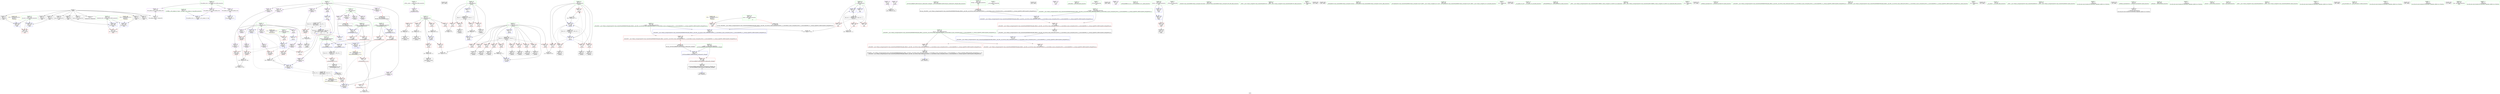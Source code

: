 digraph "SVFG" {
	label="SVFG";

	Node0x562697d24b30 [shape=record,color=grey,label="{NodeID: 0\nNullPtr}"];
	Node0x562697d24b30 -> Node0x562697d44ce0[style=solid];
	Node0x562697d24b30 -> Node0x562697d44de0[style=solid];
	Node0x562697d24b30 -> Node0x562697d44eb0[style=solid];
	Node0x562697d24b30 -> Node0x562697d44f80[style=solid];
	Node0x562697d24b30 -> Node0x562697d45050[style=solid];
	Node0x562697d24b30 -> Node0x562697d45120[style=solid];
	Node0x562697d24b30 -> Node0x562697d451f0[style=solid];
	Node0x562697d24b30 -> Node0x562697d452c0[style=solid];
	Node0x562697d24b30 -> Node0x562697d45390[style=solid];
	Node0x562697d24b30 -> Node0x562697d4ba10[style=solid];
	Node0x562697d4c0c0 [shape=record,color=blue,label="{NodeID: 180\n114\<--113\n\<--\n_Z4evalv\n}"];
	Node0x562697d4c0c0 -> Node0x562697d614b0[style=dashed];
	Node0x562697d43b60 [shape=record,color=purple,label="{NodeID: 97\n150\<--8\narrayidx30\<--d\n_Z4evalv\n}"];
	Node0x562697d43b60 -> Node0x562697d4a560[style=solid];
	Node0x562697d41350 [shape=record,color=green,label="{NodeID: 14\n4\<--6\n_ZStL8__ioinit\<--_ZStL8__ioinit_field_insensitive\nGlob }"];
	Node0x562697d41350 -> Node0x562697d46670[style=solid];
	Node0x562697d754b0 [shape=record,color=black,label="{NodeID: 360\n282 = PHI()\n}"];
	Node0x562697d487a0 [shape=record,color=grey,label="{NodeID: 277\n104 = Binary(103, 72, )\n}"];
	Node0x562697d487a0 -> Node0x562697d457d0[style=solid];
	Node0x562697d46cf0 [shape=record,color=blue,label="{NodeID: 194\n256\<--292\ni\<--inc\nmain\n}"];
	Node0x562697d46cf0 -> Node0x562697d60050[style=dashed];
	Node0x562697d436a0 [shape=record,color=purple,label="{NodeID: 111\n194\<--22\n\<--.str.1\n_Z4evalv\n}"];
	Node0x562697d436a0 -> Node0x562697d518f0[style=solid];
	Node0x562697d42090 [shape=record,color=green,label="{NodeID: 28\n66\<--67\nj\<--j_field_insensitive\n_Z4evalv\n}"];
	Node0x562697d42090 -> Node0x562697d49e10[style=solid];
	Node0x562697d42090 -> Node0x562697d49ee0[style=solid];
	Node0x562697d42090 -> Node0x562697d49fb0[style=solid];
	Node0x562697d42090 -> Node0x562697d4a080[style=solid];
	Node0x562697d42090 -> Node0x562697d4a150[style=solid];
	Node0x562697d42090 -> Node0x562697d4c330[style=solid];
	Node0x562697d42090 -> Node0x562697d4c4d0[style=solid];
	Node0x562697d49380 [shape=record,color=red,label="{NodeID: 125\n78\<--62\n\<--i\n_Z4evalv\n}"];
	Node0x562697d49380 -> Node0x562697d45560[style=solid];
	Node0x562697d42d10 [shape=record,color=green,label="{NodeID: 42\n252\<--253\nehselector.slot\<--ehselector.slot_field_insensitive\nmain\n}"];
	Node0x562697d42d10 -> Node0x562697d4b0c0[style=solid];
	Node0x562697d42d10 -> Node0x562697d46e90[style=solid];
	Node0x562697d42d10 -> Node0x562697d47030[style=solid];
	Node0x562697d63460 [shape=record,color=yellow,style=double,label="{NodeID: 305\n30V_1 = ENCHI(MR_30V_0)\npts\{251 \}\nFun[main]}"];
	Node0x562697d63460 -> Node0x562697d46dc0[style=dashed];
	Node0x562697d63460 -> Node0x562697d46f60[style=dashed];
	Node0x562697d49ee0 [shape=record,color=red,label="{NodeID: 139\n133\<--66\n\<--j\n_Z4evalv\n}"];
	Node0x562697d49ee0 -> Node0x562697d45970[style=solid];
	Node0x562697d44a10 [shape=record,color=green,label="{NodeID: 56\n347\<--348\n_ZSt7forwardIRiEOT_RNSt16remove_referenceIS1_E4typeE\<--_ZSt7forwardIRiEOT_RNSt16remove_referenceIS1_E4typeE_field_insensitive\n}"];
	Node0x562697d4aa40 [shape=record,color=red,label="{NodeID: 153\n228\<--213\n\<--__a.addr\n_ZSt3minIiERKT_S2_S2_\n}"];
	Node0x562697d4aa40 -> Node0x562697d4c9b0[style=solid];
	Node0x562697d45630 [shape=record,color=black,label="{NodeID: 70\n83\<--82\nidxprom2\<--\n_Z4evalv\n}"];
	Node0x562697d4b5a0 [shape=record,color=red,label="{NodeID: 167\n344\<--337\n\<--__ret_is\n_ZStrsINSt7__cxx1119basic_istringstreamIcSt11char_traitsIcESaIcEEERiENSt9enable_ifIXsr6__and_ISt6__not_ISt19is_lvalue_referenceIT_EESt33__is_convertible_to_basic_istreamISA_ESt16__is_extractableINSE_14__istream_typeEOT0_vEEE5valueESG_E4typeEOSA_SI_\n}"];
	Node0x562697d46190 [shape=record,color=black,label="{NodeID: 84\n192\<--191\n\<--cmp51\n_Z4evalv\n}"];
	Node0x562697d3b860 [shape=record,color=green,label="{NodeID: 1\n7\<--1\n__dso_handle\<--dummyObj\nGlob }"];
	Node0x562697d4c190 [shape=record,color=blue,label="{NodeID: 181\n64\<--110\ni12\<--\n_Z4evalv\n}"];
	Node0x562697d4c190 -> Node0x562697d60ab0[style=dashed];
	Node0x562697d43c30 [shape=record,color=purple,label="{NodeID: 98\n154\<--8\narrayidx32\<--d\n_Z4evalv\n}"];
	Node0x562697d43c30 -> Node0x562697d4a630[style=solid];
	Node0x562697d41450 [shape=record,color=green,label="{NodeID: 15\n8\<--11\nd\<--d_field_insensitive\nGlob }"];
	Node0x562697d41450 -> Node0x562697d46740[style=solid];
	Node0x562697d41450 -> Node0x562697d46810[style=solid];
	Node0x562697d41450 -> Node0x562697d468e0[style=solid];
	Node0x562697d41450 -> Node0x562697d469b0[style=solid];
	Node0x562697d41450 -> Node0x562697d46a80[style=solid];
	Node0x562697d41450 -> Node0x562697d43a90[style=solid];
	Node0x562697d41450 -> Node0x562697d43b60[style=solid];
	Node0x562697d41450 -> Node0x562697d43c30[style=solid];
	Node0x562697d755b0 [shape=record,color=black,label="{NodeID: 361\n284 = PHI()\n}"];
	Node0x562697d48920 [shape=record,color=grey,label="{NodeID: 278\n76 = cmp(74, 75, )\n}"];
	Node0x562697d46dc0 [shape=record,color=blue,label="{NodeID: 195\n250\<--296\nexn.slot\<--\nmain\n}"];
	Node0x562697d46dc0 -> Node0x562697d4aff0[style=dashed];
	Node0x562697d43770 [shape=record,color=purple,label="{NodeID: 112\n281\<--24\n\<--.str.2\nmain\n}"];
	Node0x562697d42160 [shape=record,color=green,label="{NodeID: 29\n69\<--70\n_ZNSirsERi\<--_ZNSirsERi_field_insensitive\n}"];
	Node0x562697d49450 [shape=record,color=red,label="{NodeID: 126\n82\<--62\n\<--i\n_Z4evalv\n}"];
	Node0x562697d49450 -> Node0x562697d45630[style=solid];
	Node0x562697d42de0 [shape=record,color=green,label="{NodeID: 43\n254\<--255\nref.tmp\<--ref.tmp_field_insensitive\nmain\n|{<s0>13}}"];
	Node0x562697d42de0:s0 -> Node0x562697d75a50[style=solid,color=red];
	Node0x562697d63540 [shape=record,color=yellow,style=double,label="{NodeID: 306\n32V_1 = ENCHI(MR_32V_0)\npts\{253 \}\nFun[main]}"];
	Node0x562697d63540 -> Node0x562697d46e90[style=dashed];
	Node0x562697d63540 -> Node0x562697d47030[style=dashed];
	Node0x562697d49fb0 [shape=record,color=red,label="{NodeID: 140\n137\<--66\n\<--j\n_Z4evalv\n}"];
	Node0x562697d49fb0 -> Node0x562697d45a40[style=solid];
	Node0x562697d44b10 [shape=record,color=green,label="{NodeID: 57\n365\<--366\n__t.addr\<--__t.addr_field_insensitive\n_ZSt7forwardIRiEOT_RNSt16remove_referenceIS1_E4typeE\n}"];
	Node0x562697d44b10 -> Node0x562697d4b740[style=solid];
	Node0x562697d44b10 -> Node0x562697d47440[style=solid];
	Node0x562697d4ab10 [shape=record,color=red,label="{NodeID: 154\n219\<--215\n\<--__b.addr\n_ZSt3minIiERKT_S2_S2_\n}"];
	Node0x562697d4ab10 -> Node0x562697d4acb0[style=solid];
	Node0x562697d45700 [shape=record,color=black,label="{NodeID: 71\n100\<--99\nidxprom6\<--add\n_Z4evalv\n}"];
	Node0x562697d4b670 [shape=record,color=red,label="{NodeID: 168\n350\<--337\n\<--__ret_is\n_ZStrsINSt7__cxx1119basic_istringstreamIcSt11char_traitsIcESaIcEEERiENSt9enable_ifIXsr6__and_ISt6__not_ISt19is_lvalue_referenceIT_EESt33__is_convertible_to_basic_istreamISA_ESt16__is_extractableINSE_14__istream_typeEOT0_vEEE5valueESG_E4typeEOSA_SI_\n}"];
	Node0x562697d4b670 -> Node0x562697d464d0[style=solid];
	Node0x562697d46260 [shape=record,color=black,label="{NodeID: 85\n208\<--231\n_ZSt3minIiERKT_S2_S2__ret\<--\n_ZSt3minIiERKT_S2_S2_\n|{<s0>7}}"];
	Node0x562697d46260:s0 -> Node0x562697d74f50[style=solid,color=blue];
	Node0x562697d33f30 [shape=record,color=green,label="{NodeID: 2\n18\<--1\n_ZSt3cin\<--dummyObj\nGlob }"];
	Node0x562697d4c260 [shape=record,color=blue,label="{NodeID: 182\n124\<--126\narrayidx17\<--\n_Z4evalv\n}"];
	Node0x562697d4c260 -> Node0x562697d4a2f0[style=dashed];
	Node0x562697d4c260 -> Node0x562697d4c400[style=dashed];
	Node0x562697d4c260 -> Node0x562697d5ebf0[style=dashed];
	Node0x562697d43d00 [shape=record,color=purple,label="{NodeID: 99\n84\<--12\narrayidx3\<--l\n_Z4evalv\n}"];
	Node0x562697d41550 [shape=record,color=green,label="{NodeID: 16\n12\<--14\nl\<--l_field_insensitive\nGlob }"];
	Node0x562697d41550 -> Node0x562697d43d00[style=solid];
	Node0x562697d41550 -> Node0x562697d43dd0[style=solid];
	Node0x562697d41550 -> Node0x562697d43ea0[style=solid];
	Node0x562697d41550 -> Node0x562697d43f70[style=solid];
	Node0x562697d756b0 [shape=record,color=black,label="{NodeID: 362\n288 = PHI()\n}"];
	Node0x562697d48aa0 [shape=record,color=grey,label="{NodeID: 279\n146 = cmp(141, 145, )\n}"];
	Node0x562697d46e90 [shape=record,color=blue,label="{NodeID: 196\n252\<--298\nehselector.slot\<--\nmain\n}"];
	Node0x562697d46e90 -> Node0x562697d4b0c0[style=dashed];
	Node0x562697d43840 [shape=record,color=purple,label="{NodeID: 113\n287\<--26\n\<--.str.3\nmain\n}"];
	Node0x562697d42260 [shape=record,color=green,label="{NodeID: 30\n174\<--175\n_ZSt3minIiERKT_S2_S2_\<--_ZSt3minIiERKT_S2_S2__field_insensitive\n}"];
	Node0x562697d5fb50 [shape=record,color=black,label="{NodeID: 293\nMR_18V_3 = PHI(MR_18V_4, MR_18V_2, )\npts\{212 \}\n}"];
	Node0x562697d5fb50 -> Node0x562697d4a8a0[style=dashed];
	Node0x562697d49520 [shape=record,color=red,label="{NodeID: 127\n87\<--62\n\<--i\n_Z4evalv\n}"];
	Node0x562697d49520 -> Node0x562697d47ba0[style=solid];
	Node0x562697d42eb0 [shape=record,color=green,label="{NodeID: 44\n256\<--257\ni\<--i_field_insensitive\nmain\n}"];
	Node0x562697d42eb0 -> Node0x562697d4b190[style=solid];
	Node0x562697d42eb0 -> Node0x562697d4b260[style=solid];
	Node0x562697d42eb0 -> Node0x562697d4b330[style=solid];
	Node0x562697d42eb0 -> Node0x562697d46c20[style=solid];
	Node0x562697d42eb0 -> Node0x562697d46cf0[style=solid];
	Node0x562697d4a080 [shape=record,color=red,label="{NodeID: 141\n152\<--66\n\<--j\n_Z4evalv\n}"];
	Node0x562697d4a080 -> Node0x562697d45cb0[style=solid];
	Node0x562697d44be0 [shape=record,color=green,label="{NodeID: 58\n30\<--370\n_GLOBAL__sub_I_pieguy_0_0.cpp\<--_GLOBAL__sub_I_pieguy_0_0.cpp_field_insensitive\n}"];
	Node0x562697d44be0 -> Node0x562697d4b910[style=solid];
	Node0x562697d4abe0 [shape=record,color=red,label="{NodeID: 155\n225\<--215\n\<--__b.addr\n_ZSt3minIiERKT_S2_S2_\n}"];
	Node0x562697d4abe0 -> Node0x562697d4c8e0[style=solid];
	Node0x562697d457d0 [shape=record,color=black,label="{NodeID: 72\n105\<--104\nidxprom9\<--add8\n_Z4evalv\n}"];
	Node0x562697d4b740 [shape=record,color=red,label="{NodeID: 169\n368\<--365\n\<--__t.addr\n_ZSt7forwardIRiEOT_RNSt16remove_referenceIS1_E4typeE\n}"];
	Node0x562697d4b740 -> Node0x562697d465a0[style=solid];
	Node0x562697d46330 [shape=record,color=black,label="{NodeID: 86\n243\<--312\nmain_ret\<--\nmain\n}"];
	Node0x562697d33fc0 [shape=record,color=green,label="{NodeID: 3\n19\<--1\n_ZSt4cout\<--dummyObj\nGlob }"];
	Node0x562697d4c330 [shape=record,color=blue,label="{NodeID: 183\n66\<--94\nj\<--\n_Z4evalv\n}"];
	Node0x562697d4c330 -> Node0x562697d49e10[style=dashed];
	Node0x562697d4c330 -> Node0x562697d49ee0[style=dashed];
	Node0x562697d4c330 -> Node0x562697d49fb0[style=dashed];
	Node0x562697d4c330 -> Node0x562697d4a080[style=dashed];
	Node0x562697d4c330 -> Node0x562697d4a150[style=dashed];
	Node0x562697d4c330 -> Node0x562697d4c4d0[style=dashed];
	Node0x562697d4c330 -> Node0x562697d60fb0[style=dashed];
	Node0x562697d43dd0 [shape=record,color=purple,label="{NodeID: 100\n92\<--12\n\<--l\n_Z4evalv\n}"];
	Node0x562697d43dd0 -> Node0x562697d4bcb0[style=solid];
	Node0x562697d41650 [shape=record,color=green,label="{NodeID: 17\n15\<--17\ndp\<--dp_field_insensitive\nGlob }"];
	Node0x562697d41650 -> Node0x562697d44040[style=solid];
	Node0x562697d41650 -> Node0x562697d44110[style=solid];
	Node0x562697d41650 -> Node0x562697d441e0[style=solid];
	Node0x562697d41650 -> Node0x562697d43290[style=solid];
	Node0x562697d41650 -> Node0x562697d43360[style=solid];
	Node0x562697d41650 -> Node0x562697d43430[style=solid];
	Node0x562697d41650 -> Node0x562697d43500[style=solid];
	Node0x562697d75780 [shape=record,color=black,label="{NodeID: 363\n346 = PHI(363, )\n}"];
	Node0x562697d540a0 [shape=record,color=grey,label="{NodeID: 280\n191 = cmp(190, 94, )\n}"];
	Node0x562697d540a0 -> Node0x562697d46190[style=solid];
	Node0x562697d46f60 [shape=record,color=blue,label="{NodeID: 197\n250\<--302\nexn.slot\<--\nmain\n}"];
	Node0x562697d46f60 -> Node0x562697d4aff0[style=dashed];
	Node0x562697d43910 [shape=record,color=purple,label="{NodeID: 114\n374\<--28\nllvm.global_ctors_0\<--llvm.global_ctors\nGlob }"];
	Node0x562697d43910 -> Node0x562697d4b810[style=solid];
	Node0x562697d42360 [shape=record,color=green,label="{NodeID: 31\n197\<--198\n_ZStlsISt11char_traitsIcEERSt13basic_ostreamIcT_ES5_PKc\<--_ZStlsISt11char_traitsIcEERSt13basic_ostreamIcT_ES5_PKc_field_insensitive\n}"];
	Node0x562697d60050 [shape=record,color=black,label="{NodeID: 294\nMR_34V_3 = PHI(MR_34V_4, MR_34V_2, )\npts\{257 \}\n}"];
	Node0x562697d60050 -> Node0x562697d4b190[style=dashed];
	Node0x562697d60050 -> Node0x562697d4b260[style=dashed];
	Node0x562697d60050 -> Node0x562697d4b330[style=dashed];
	Node0x562697d60050 -> Node0x562697d46cf0[style=dashed];
	Node0x562697d495f0 [shape=record,color=red,label="{NodeID: 128\n118\<--64\n\<--i12\n_Z4evalv\n}"];
	Node0x562697d495f0 -> Node0x562697d546a0[style=solid];
	Node0x562697d42f80 [shape=record,color=green,label="{NodeID: 45\n260\<--261\n_ZNSt7__cxx1112basic_stringIcSt11char_traitsIcESaIcEEC1Ev\<--_ZNSt7__cxx1112basic_stringIcSt11char_traitsIcESaIcEEC1Ev_field_insensitive\n}"];
	Node0x562697d4a150 [shape=record,color=red,label="{NodeID: 142\n163\<--66\n\<--j\n_Z4evalv\n}"];
	Node0x562697d4a150 -> Node0x562697d48620[style=solid];
	Node0x562697d44ce0 [shape=record,color=black,label="{NodeID: 59\n2\<--3\ndummyVal\<--dummyVal\n}"];
	Node0x562697d4acb0 [shape=record,color=red,label="{NodeID: 156\n220\<--219\n\<--\n_ZSt3minIiERKT_S2_S2_\n}"];
	Node0x562697d4acb0 -> Node0x562697d54520[style=solid];
	Node0x562697d458a0 [shape=record,color=black,label="{NodeID: 73\n123\<--122\nidxprom16\<--\n_Z4evalv\n}"];
	Node0x562697d4b810 [shape=record,color=blue,label="{NodeID: 170\n374\<--29\nllvm.global_ctors_0\<--\nGlob }"];
	Node0x562697d46400 [shape=record,color=black,label="{NodeID: 87\n342\<--341\n\<--\n_ZStrsINSt7__cxx1119basic_istringstreamIcSt11char_traitsIcESaIcEEERiENSt9enable_ifIXsr6__and_ISt6__not_ISt19is_lvalue_referenceIT_EESt33__is_convertible_to_basic_istreamISA_ESt16__is_extractableINSE_14__istream_typeEOT0_vEEE5valueESG_E4typeEOSA_SI_\n}"];
	Node0x562697d46400 -> Node0x562697d47370[style=solid];
	Node0x562697d34050 [shape=record,color=green,label="{NodeID: 4\n20\<--1\n.str\<--dummyObj\nGlob }"];
	Node0x562697d72140 [shape=record,color=black,label="{NodeID: 350\n68 = PHI()\n}"];
	Node0x562697d518f0 [shape=record,color=black,label="{NodeID: 267\n195 = PHI(193, 194, )\n}"];
	Node0x562697d4c400 [shape=record,color=blue,label="{NodeID: 184\n159\<--156\narrayidx34\<--sub\n_Z4evalv\n}"];
	Node0x562697d4c400 -> Node0x562697d5ebf0[style=dashed];
	Node0x562697d43ea0 [shape=record,color=purple,label="{NodeID: 101\n106\<--12\narrayidx10\<--l\n_Z4evalv\n}"];
	Node0x562697d43ea0 -> Node0x562697d4bf20[style=solid];
	Node0x562697d41750 [shape=record,color=green,label="{NodeID: 18\n28\<--32\nllvm.global_ctors\<--llvm.global_ctors_field_insensitive\nGlob }"];
	Node0x562697d41750 -> Node0x562697d43910[style=solid];
	Node0x562697d41750 -> Node0x562697d48b70[style=solid];
	Node0x562697d41750 -> Node0x562697d48c00[style=solid];
	Node0x562697d75980 [shape=record,color=black,label="{NodeID: 364\n349 = PHI()\n}"];
	Node0x562697d54220 [shape=record,color=grey,label="{NodeID: 281\n279 = cmp(277, 278, )\n}"];
	Node0x562697d47030 [shape=record,color=blue,label="{NodeID: 198\n252\<--304\nehselector.slot\<--\nmain\n}"];
	Node0x562697d47030 -> Node0x562697d4b0c0[style=dashed];
	Node0x562697d48b70 [shape=record,color=purple,label="{NodeID: 115\n375\<--28\nllvm.global_ctors_1\<--llvm.global_ctors\nGlob }"];
	Node0x562697d48b70 -> Node0x562697d4b910[style=solid];
	Node0x562697d42460 [shape=record,color=green,label="{NodeID: 32\n200\<--201\n_ZSt4endlIcSt11char_traitsIcEERSt13basic_ostreamIT_T0_ES6_\<--_ZSt4endlIcSt11char_traitsIcEERSt13basic_ostreamIT_T0_ES6__field_insensitive\n}"];
	Node0x562697d60550 [shape=record,color=black,label="{NodeID: 295\nMR_36V_2 = PHI(MR_36V_3, MR_36V_1, )\npts\{110000 140000 170000 \}\n|{<s0>18|<s1>18|<s2>18}}"];
	Node0x562697d60550:s0 -> Node0x562697d4bcb0[style=dashed,color=red];
	Node0x562697d60550:s1 -> Node0x562697d4bd80[style=dashed,color=red];
	Node0x562697d60550:s2 -> Node0x562697d4c0c0[style=dashed,color=red];
	Node0x562697d496c0 [shape=record,color=red,label="{NodeID: 129\n122\<--64\n\<--i12\n_Z4evalv\n}"];
	Node0x562697d496c0 -> Node0x562697d458a0[style=solid];
	Node0x562697d43080 [shape=record,color=green,label="{NodeID: 46\n263\<--264\n_ZSt7getlineIcSt11char_traitsIcESaIcEERSt13basic_istreamIT_T0_ES7_RNSt7__cxx1112basic_stringIS4_S5_T1_EE\<--_ZSt7getlineIcSt11char_traitsIcESaIcEERSt13basic_istreamIT_T0_ES7_RNSt7__cxx1112basic_stringIS4_S5_T1_EE_field_insensitive\n}"];
	Node0x562697d4a220 [shape=record,color=red,label="{NodeID: 143\n113\<--112\n\<--\n_Z4evalv\n}"];
	Node0x562697d4a220 -> Node0x562697d4c0c0[style=solid];
	Node0x562697d44de0 [shape=record,color=black,label="{NodeID: 60\n295\<--3\n\<--dummyVal\nmain\n}"];
	Node0x562697d4ad80 [shape=record,color=red,label="{NodeID: 157\n222\<--221\n\<--\n_ZSt3minIiERKT_S2_S2_\n}"];
	Node0x562697d4ad80 -> Node0x562697d54520[style=solid];
	Node0x562697d45970 [shape=record,color=black,label="{NodeID: 74\n134\<--133\nidxprom21\<--\n_Z4evalv\n}"];
	Node0x562697d4b910 [shape=record,color=blue,label="{NodeID: 171\n375\<--30\nllvm.global_ctors_1\<--_GLOBAL__sub_I_pieguy_0_0.cpp\nGlob }"];
	Node0x562697d464d0 [shape=record,color=black,label="{NodeID: 88\n330\<--350\n_ZStrsINSt7__cxx1119basic_istringstreamIcSt11char_traitsIcESaIcEEERiENSt9enable_ifIXsr6__and_ISt6__not_ISt19is_lvalue_referenceIT_EESt33__is_convertible_to_basic_istreamISA_ESt16__is_extractableINSE_14__istream_typeEOT0_vEEE5valueESG_E4typeEOSA_SI__ret\<--\n_ZStrsINSt7__cxx1119basic_istringstreamIcSt11char_traitsIcESaIcEEERiENSt9enable_ifIXsr6__and_ISt6__not_ISt19is_lvalue_referenceIT_EESt33__is_convertible_to_basic_istreamISA_ESt16__is_extractableINSE_14__istream_typeEOT0_vEEE5valueESG_E4typeEOSA_SI_\n|{<s0>13}}"];
	Node0x562697d464d0:s0 -> Node0x562697d753b0[style=solid,color=blue];
	Node0x562697d340e0 [shape=record,color=green,label="{NodeID: 5\n22\<--1\n.str.1\<--dummyObj\nGlob }"];
	Node0x562697d74b50 [shape=record,color=black,label="{NodeID: 351\n262 = PHI()\n}"];
	Node0x562697d51e90 [shape=record,color=grey,label="{NodeID: 268\n292 = Binary(291, 72, )\n}"];
	Node0x562697d51e90 -> Node0x562697d46cf0[style=solid];
	Node0x562697d4c4d0 [shape=record,color=blue,label="{NodeID: 185\n66\<--164\nj\<--inc36\n_Z4evalv\n}"];
	Node0x562697d4c4d0 -> Node0x562697d49e10[style=dashed];
	Node0x562697d4c4d0 -> Node0x562697d49ee0[style=dashed];
	Node0x562697d4c4d0 -> Node0x562697d49fb0[style=dashed];
	Node0x562697d4c4d0 -> Node0x562697d4a080[style=dashed];
	Node0x562697d4c4d0 -> Node0x562697d4a150[style=dashed];
	Node0x562697d4c4d0 -> Node0x562697d4c4d0[style=dashed];
	Node0x562697d4c4d0 -> Node0x562697d60fb0[style=dashed];
	Node0x562697d43f70 [shape=record,color=purple,label="{NodeID: 102\n172\<--12\narrayidx41\<--l\n_Z4evalv\n|{<s0>7}}"];
	Node0x562697d43f70:s0 -> Node0x562697d75f80[style=solid,color=red];
	Node0x562697d41850 [shape=record,color=green,label="{NodeID: 19\n33\<--34\n__cxx_global_var_init\<--__cxx_global_var_init_field_insensitive\n}"];
	Node0x562697d75a50 [shape=record,color=black,label="{NodeID: 365\n331 = PHI(254, )\n0th arg _ZStrsINSt7__cxx1119basic_istringstreamIcSt11char_traitsIcESaIcEEERiENSt9enable_ifIXsr6__and_ISt6__not_ISt19is_lvalue_referenceIT_EESt33__is_convertible_to_basic_istreamISA_ESt16__is_extractableINSE_14__istream_typeEOT0_vEEE5valueESG_E4typeEOSA_SI_ }"];
	Node0x562697d75a50 -> Node0x562697d471d0[style=solid];
	Node0x562697d543a0 [shape=record,color=grey,label="{NodeID: 282\n131 = cmp(129, 130, )\n}"];
	Node0x562697d47100 [shape=record,color=blue,label="{NodeID: 199\n244\<--94\nretval\<--\nmain\n}"];
	Node0x562697d47100 -> Node0x562697d4ae50[style=dashed];
	Node0x562697d48c00 [shape=record,color=purple,label="{NodeID: 116\n376\<--28\nllvm.global_ctors_2\<--llvm.global_ctors\nGlob }"];
	Node0x562697d48c00 -> Node0x562697d4ba10[style=solid];
	Node0x562697d42560 [shape=record,color=green,label="{NodeID: 33\n202\<--203\n_ZNSolsEPFRSoS_E\<--_ZNSolsEPFRSoS_E_field_insensitive\n}"];
	Node0x562697d60ab0 [shape=record,color=black,label="{NodeID: 296\nMR_8V_3 = PHI(MR_8V_4, MR_8V_2, )\npts\{65 \}\n}"];
	Node0x562697d60ab0 -> Node0x562697d495f0[style=dashed];
	Node0x562697d60ab0 -> Node0x562697d496c0[style=dashed];
	Node0x562697d60ab0 -> Node0x562697d49790[style=dashed];
	Node0x562697d60ab0 -> Node0x562697d49860[style=dashed];
	Node0x562697d60ab0 -> Node0x562697d49930[style=dashed];
	Node0x562697d60ab0 -> Node0x562697d49a00[style=dashed];
	Node0x562697d60ab0 -> Node0x562697d49ad0[style=dashed];
	Node0x562697d60ab0 -> Node0x562697d49ba0[style=dashed];
	Node0x562697d60ab0 -> Node0x562697d49c70[style=dashed];
	Node0x562697d60ab0 -> Node0x562697d49d40[style=dashed];
	Node0x562697d60ab0 -> Node0x562697d4c670[style=dashed];
	Node0x562697d49790 [shape=record,color=red,label="{NodeID: 130\n130\<--64\n\<--i12\n_Z4evalv\n}"];
	Node0x562697d49790 -> Node0x562697d543a0[style=solid];
	Node0x562697d43180 [shape=record,color=green,label="{NodeID: 47\n267\<--268\n_ZNSt7__cxx1119basic_istringstreamIcSt11char_traitsIcESaIcEEC1ERKNS_12basic_stringIcS2_S3_EESt13_Ios_Openmode\<--_ZNSt7__cxx1119basic_istringstreamIcSt11char_traitsIcESaIcEEC1ERKNS_12basic_stringIcS2_S3_EESt13_Ios_Openmode_field_insensitive\n}"];
	Node0x562697d4a2f0 [shape=record,color=red,label="{NodeID: 144\n136\<--135\n\<--arrayidx22\n_Z4evalv\n}"];
	Node0x562697d4a2f0 -> Node0x562697d484a0[style=solid];
	Node0x562697d44eb0 [shape=record,color=black,label="{NodeID: 61\n296\<--3\n\<--dummyVal\nmain\n}"];
	Node0x562697d44eb0 -> Node0x562697d46dc0[style=solid];
	Node0x562697d4ae50 [shape=record,color=red,label="{NodeID: 158\n312\<--244\n\<--retval\nmain\n}"];
	Node0x562697d4ae50 -> Node0x562697d46330[style=solid];
	Node0x562697d45a40 [shape=record,color=black,label="{NodeID: 75\n138\<--137\nidxprom23\<--\n_Z4evalv\n}"];
	Node0x562697d4ba10 [shape=record,color=blue, style = dotted,label="{NodeID: 172\n376\<--3\nllvm.global_ctors_2\<--dummyVal\nGlob }"];
	Node0x562697d465a0 [shape=record,color=black,label="{NodeID: 89\n363\<--368\n_ZSt7forwardIRiEOT_RNSt16remove_referenceIS1_E4typeE_ret\<--\n_ZSt7forwardIRiEOT_RNSt16remove_referenceIS1_E4typeE\n|{<s0>22}}"];
	Node0x562697d465a0:s0 -> Node0x562697d75780[style=solid,color=blue];
	Node0x562697d40ce0 [shape=record,color=green,label="{NodeID: 6\n24\<--1\n.str.2\<--dummyObj\nGlob }"];
	Node0x562697d74c50 [shape=record,color=black,label="{NodeID: 352\n81 = PHI()\n}"];
	Node0x562697d47ba0 [shape=record,color=grey,label="{NodeID: 269\n88 = Binary(87, 72, )\n}"];
	Node0x562697d47ba0 -> Node0x562697d4bbe0[style=solid];
	Node0x562697d4c5a0 [shape=record,color=blue,label="{NodeID: 186\n179\<--176\narrayidx44\<--\n_Z4evalv\n}"];
	Node0x562697d4c5a0 -> Node0x562697d614b0[style=dashed];
	Node0x562697d44040 [shape=record,color=purple,label="{NodeID: 103\n114\<--15\n\<--dp\n_Z4evalv\n}"];
	Node0x562697d44040 -> Node0x562697d4c0c0[style=solid];
	Node0x562697d41950 [shape=record,color=green,label="{NodeID: 20\n37\<--38\n_ZNSt8ios_base4InitC1Ev\<--_ZNSt8ios_base4InitC1Ev_field_insensitive\n}"];
	Node0x562697d75bc0 [shape=record,color=black,label="{NodeID: 366\n332 = PHI(246, )\n1st arg _ZStrsINSt7__cxx1119basic_istringstreamIcSt11char_traitsIcESaIcEEERiENSt9enable_ifIXsr6__and_ISt6__not_ISt19is_lvalue_referenceIT_EESt33__is_convertible_to_basic_istreamISA_ESt16__is_extractableINSE_14__istream_typeEOT0_vEEE5valueESG_E4typeEOSA_SI_ }"];
	Node0x562697d75bc0 -> Node0x562697d472a0[style=solid];
	Node0x562697d54520 [shape=record,color=grey,label="{NodeID: 283\n223 = cmp(220, 222, )\n}"];
	Node0x562697d471d0 [shape=record,color=blue,label="{NodeID: 200\n333\<--331\n__is.addr\<--__is\n_ZStrsINSt7__cxx1119basic_istringstreamIcSt11char_traitsIcESaIcEEERiENSt9enable_ifIXsr6__and_ISt6__not_ISt19is_lvalue_referenceIT_EESt33__is_convertible_to_basic_istreamISA_ESt16__is_extractableINSE_14__istream_typeEOT0_vEEE5valueESG_E4typeEOSA_SI_\n}"];
	Node0x562697d471d0 -> Node0x562697d4b400[style=dashed];
	Node0x562697d48d00 [shape=record,color=red,label="{NodeID: 117\n75\<--58\n\<--N\n_Z4evalv\n}"];
	Node0x562697d48d00 -> Node0x562697d48920[style=solid];
	Node0x562697d42660 [shape=record,color=green,label="{NodeID: 34\n211\<--212\nretval\<--retval_field_insensitive\n_ZSt3minIiERKT_S2_S2_\n}"];
	Node0x562697d42660 -> Node0x562697d4a8a0[style=solid];
	Node0x562697d42660 -> Node0x562697d4c8e0[style=solid];
	Node0x562697d42660 -> Node0x562697d4c9b0[style=solid];
	Node0x562697d60fb0 [shape=record,color=black,label="{NodeID: 297\nMR_10V_2 = PHI(MR_10V_4, MR_10V_1, )\npts\{67 \}\n}"];
	Node0x562697d60fb0 -> Node0x562697d4c330[style=dashed];
	Node0x562697d49860 [shape=record,color=red,label="{NodeID: 131\n142\<--64\n\<--i12\n_Z4evalv\n}"];
	Node0x562697d49860 -> Node0x562697d45b10[style=solid];
	Node0x562697d442a0 [shape=record,color=green,label="{NodeID: 48\n270\<--271\n_ZStrsINSt7__cxx1119basic_istringstreamIcSt11char_traitsIcESaIcEEERiENSt9enable_ifIXsr6__and_ISt6__not_ISt19is_lvalue_referenceIT_EESt33__is_convertible_to_basic_istreamISA_ESt16__is_extractableINSE_14__istream_typeEOT0_vEEE5valueESG_E4typeEOSA_SI_\<--_ZStrsINSt7__cxx1119basic_istringstreamIcSt11char_traitsIcESaIcEEERiENSt9enable_ifIXsr6__and_ISt6__not_ISt19is_lvalue_referenceIT_EESt33__is_convertible_to_basic_istreamISA_ESt16__is_extractableINSE_14__istream_typeEOT0_vEEE5valueESG_E4typeEOSA_SI__field_insensitive\n}"];
	Node0x562697d4a3c0 [shape=record,color=red,label="{NodeID: 145\n140\<--139\n\<--arrayidx24\n_Z4evalv\n}"];
	Node0x562697d4a3c0 -> Node0x562697d484a0[style=solid];
	Node0x562697d44f80 [shape=record,color=black,label="{NodeID: 62\n298\<--3\n\<--dummyVal\nmain\n}"];
	Node0x562697d44f80 -> Node0x562697d46e90[style=solid];
	Node0x562697d4af20 [shape=record,color=red,label="{NodeID: 159\n278\<--246\n\<--cases\nmain\n}"];
	Node0x562697d4af20 -> Node0x562697d54220[style=solid];
	Node0x562697d45b10 [shape=record,color=black,label="{NodeID: 76\n143\<--142\nidxprom26\<--\n_Z4evalv\n}"];
	Node0x562697d4bb10 [shape=record,color=blue,label="{NodeID: 173\n62\<--72\ni\<--\n_Z4evalv\n}"];
	Node0x562697d4bb10 -> Node0x562697d5d290[style=dashed];
	Node0x562697d46670 [shape=record,color=purple,label="{NodeID: 90\n39\<--4\n\<--_ZStL8__ioinit\n__cxx_global_var_init\n}"];
	Node0x562697d40d70 [shape=record,color=green,label="{NodeID: 7\n26\<--1\n.str.3\<--dummyObj\nGlob }"];
	Node0x562697d74db0 [shape=record,color=black,label="{NodeID: 353\n85 = PHI()\n}"];
	Node0x562697d47d20 [shape=record,color=grey,label="{NodeID: 270\n109 = Binary(108, 110, )\n}"];
	Node0x562697d47d20 -> Node0x562697d4bff0[style=solid];
	Node0x562697d4c670 [shape=record,color=blue,label="{NodeID: 187\n64\<--183\ni12\<--inc46\n_Z4evalv\n}"];
	Node0x562697d4c670 -> Node0x562697d60ab0[style=dashed];
	Node0x562697d44110 [shape=record,color=purple,label="{NodeID: 104\n124\<--15\narrayidx17\<--dp\n_Z4evalv\n}"];
	Node0x562697d44110 -> Node0x562697d4c260[style=solid];
	Node0x562697d41a50 [shape=record,color=green,label="{NodeID: 21\n43\<--44\n__cxa_atexit\<--__cxa_atexit_field_insensitive\n}"];
	Node0x562697d75d00 [shape=record,color=black,label="{NodeID: 367\n364 = PHI(345, )\n0th arg _ZSt7forwardIRiEOT_RNSt16remove_referenceIS1_E4typeE }"];
	Node0x562697d75d00 -> Node0x562697d47440[style=solid];
	Node0x562697d546a0 [shape=record,color=grey,label="{NodeID: 284\n120 = cmp(118, 119, )\n}"];
	Node0x562697d472a0 [shape=record,color=blue,label="{NodeID: 201\n335\<--332\n__x.addr\<--__x\n_ZStrsINSt7__cxx1119basic_istringstreamIcSt11char_traitsIcESaIcEEERiENSt9enable_ifIXsr6__and_ISt6__not_ISt19is_lvalue_referenceIT_EESt33__is_convertible_to_basic_istreamISA_ESt16__is_extractableINSE_14__istream_typeEOT0_vEEE5valueESG_E4typeEOSA_SI_\n}"];
	Node0x562697d472a0 -> Node0x562697d4b4d0[style=dashed];
	Node0x562697d48dd0 [shape=record,color=red,label="{NodeID: 118\n98\<--58\n\<--N\n_Z4evalv\n}"];
	Node0x562697d48dd0 -> Node0x562697d47ea0[style=solid];
	Node0x562697d42730 [shape=record,color=green,label="{NodeID: 35\n213\<--214\n__a.addr\<--__a.addr_field_insensitive\n_ZSt3minIiERKT_S2_S2_\n}"];
	Node0x562697d42730 -> Node0x562697d4a970[style=solid];
	Node0x562697d42730 -> Node0x562697d4aa40[style=solid];
	Node0x562697d42730 -> Node0x562697d4c740[style=solid];
	Node0x562697d614b0 [shape=record,color=black,label="{NodeID: 298\nMR_16V_3 = PHI(MR_16V_7, MR_16V_2, )\npts\{170000 \}\n|{|<s2>18}}"];
	Node0x562697d614b0 -> Node0x562697d4a7d0[style=dashed];
	Node0x562697d614b0 -> Node0x562697d4c260[style=dashed];
	Node0x562697d614b0:s2 -> Node0x562697d60550[style=dashed,color=blue];
	Node0x562697d49930 [shape=record,color=red,label="{NodeID: 132\n148\<--64\n\<--i12\n_Z4evalv\n}"];
	Node0x562697d49930 -> Node0x562697d45be0[style=solid];
	Node0x562697d443a0 [shape=record,color=green,label="{NodeID: 49\n273\<--274\n_ZNSt7__cxx1119basic_istringstreamIcSt11char_traitsIcESaIcEED1Ev\<--_ZNSt7__cxx1119basic_istringstreamIcSt11char_traitsIcESaIcEED1Ev_field_insensitive\n}"];
	Node0x562697d4a490 [shape=record,color=red,label="{NodeID: 146\n145\<--144\n\<--arrayidx27\n_Z4evalv\n}"];
	Node0x562697d4a490 -> Node0x562697d48aa0[style=solid];
	Node0x562697d45050 [shape=record,color=black,label="{NodeID: 63\n301\<--3\n\<--dummyVal\nmain\n}"];
	Node0x562697d4aff0 [shape=record,color=red,label="{NodeID: 160\n316\<--250\nexn\<--exn.slot\nmain\n}"];
	Node0x562697d45be0 [shape=record,color=black,label="{NodeID: 77\n149\<--148\nidxprom29\<--\n_Z4evalv\n}"];
	Node0x562697d4bbe0 [shape=record,color=blue,label="{NodeID: 174\n62\<--88\ni\<--inc\n_Z4evalv\n}"];
	Node0x562697d4bbe0 -> Node0x562697d5d290[style=dashed];
	Node0x562697d46740 [shape=record,color=purple,label="{NodeID: 91\n80\<--8\narrayidx\<--d\n_Z4evalv\n}"];
	Node0x562697d40e00 [shape=record,color=green,label="{NodeID: 8\n29\<--1\n\<--dummyObj\nCan only get source location for instruction, argument, global var or function.}"];
	Node0x562697d74e80 [shape=record,color=black,label="{NodeID: 354\n40 = PHI()\n}"];
	Node0x562697d47ea0 [shape=record,color=grey,label="{NodeID: 271\n99 = Binary(98, 72, )\n}"];
	Node0x562697d47ea0 -> Node0x562697d45700[style=solid];
	Node0x562697d4c740 [shape=record,color=blue,label="{NodeID: 188\n213\<--209\n__a.addr\<--__a\n_ZSt3minIiERKT_S2_S2_\n}"];
	Node0x562697d4c740 -> Node0x562697d4a970[style=dashed];
	Node0x562697d4c740 -> Node0x562697d4aa40[style=dashed];
	Node0x562697d441e0 [shape=record,color=purple,label="{NodeID: 105\n135\<--15\narrayidx22\<--dp\n_Z4evalv\n}"];
	Node0x562697d441e0 -> Node0x562697d4a2f0[style=solid];
	Node0x562697d41b50 [shape=record,color=green,label="{NodeID: 22\n42\<--48\n_ZNSt8ios_base4InitD1Ev\<--_ZNSt8ios_base4InitD1Ev_field_insensitive\n}"];
	Node0x562697d41b50 -> Node0x562697d45460[style=solid];
	Node0x562697d75e40 [shape=record,color=black,label="{NodeID: 368\n209 = PHI(169, )\n0th arg _ZSt3minIiERKT_S2_S2_ }"];
	Node0x562697d75e40 -> Node0x562697d4c740[style=solid];
	Node0x562697d5d290 [shape=record,color=black,label="{NodeID: 285\nMR_6V_3 = PHI(MR_6V_4, MR_6V_2, )\npts\{63 \}\n}"];
	Node0x562697d5d290 -> Node0x562697d492b0[style=dashed];
	Node0x562697d5d290 -> Node0x562697d49380[style=dashed];
	Node0x562697d5d290 -> Node0x562697d49450[style=dashed];
	Node0x562697d5d290 -> Node0x562697d49520[style=dashed];
	Node0x562697d5d290 -> Node0x562697d4bbe0[style=dashed];
	Node0x562697d47370 [shape=record,color=blue,label="{NodeID: 202\n337\<--342\n__ret_is\<--\n_ZStrsINSt7__cxx1119basic_istringstreamIcSt11char_traitsIcESaIcEEERiENSt9enable_ifIXsr6__and_ISt6__not_ISt19is_lvalue_referenceIT_EESt33__is_convertible_to_basic_istreamISA_ESt16__is_extractableINSE_14__istream_typeEOT0_vEEE5valueESG_E4typeEOSA_SI_\n}"];
	Node0x562697d47370 -> Node0x562697d4b5a0[style=dashed];
	Node0x562697d47370 -> Node0x562697d4b670[style=dashed];
	Node0x562697d48ea0 [shape=record,color=red,label="{NodeID: 119\n103\<--58\n\<--N\n_Z4evalv\n}"];
	Node0x562697d48ea0 -> Node0x562697d487a0[style=solid];
	Node0x562697d42800 [shape=record,color=green,label="{NodeID: 36\n215\<--216\n__b.addr\<--__b.addr_field_insensitive\n_ZSt3minIiERKT_S2_S2_\n}"];
	Node0x562697d42800 -> Node0x562697d4ab10[style=solid];
	Node0x562697d42800 -> Node0x562697d4abe0[style=solid];
	Node0x562697d42800 -> Node0x562697d4c810[style=solid];
	Node0x562697d49a00 [shape=record,color=red,label="{NodeID: 133\n157\<--64\n\<--i12\n_Z4evalv\n}"];
	Node0x562697d49a00 -> Node0x562697d45d80[style=solid];
	Node0x562697d444a0 [shape=record,color=green,label="{NodeID: 50\n285\<--286\n_ZNSolsEi\<--_ZNSolsEi_field_insensitive\n}"];
	Node0x562697d63bf0 [shape=record,color=yellow,style=double,label="{NodeID: 313\n14V_1 = ENCHI(MR_14V_0)\npts\{140000 \}\nFun[_ZSt3minIiERKT_S2_S2_]}"];
	Node0x562697d63bf0 -> Node0x562697d4acb0[style=dashed];
	Node0x562697d4a560 [shape=record,color=red,label="{NodeID: 147\n151\<--150\n\<--arrayidx30\n_Z4evalv\n}"];
	Node0x562697d4a560 -> Node0x562697d48320[style=solid];
	Node0x562697d45120 [shape=record,color=black,label="{NodeID: 64\n302\<--3\n\<--dummyVal\nmain\n}"];
	Node0x562697d45120 -> Node0x562697d46f60[style=solid];
	Node0x562697d4b0c0 [shape=record,color=red,label="{NodeID: 161\n317\<--252\nsel\<--ehselector.slot\nmain\n}"];
	Node0x562697d45cb0 [shape=record,color=black,label="{NodeID: 78\n153\<--152\nidxprom31\<--\n_Z4evalv\n}"];
	Node0x562697d4bcb0 [shape=record,color=blue,label="{NodeID: 175\n92\<--94\n\<--\n_Z4evalv\n}"];
	Node0x562697d4bcb0 -> Node0x562697d4bf20[style=dashed];
	Node0x562697d46810 [shape=record,color=purple,label="{NodeID: 92\n95\<--8\n\<--d\n_Z4evalv\n}"];
	Node0x562697d46810 -> Node0x562697d4bd80[style=solid];
	Node0x562697d40e90 [shape=record,color=green,label="{NodeID: 9\n72\<--1\n\<--dummyObj\nCan only get source location for instruction, argument, global var or function.}"];
	Node0x562697d74f50 [shape=record,color=black,label="{NodeID: 355\n173 = PHI(208, )\n}"];
	Node0x562697d74f50 -> Node0x562697d4a700[style=solid];
	Node0x562697d48020 [shape=record,color=grey,label="{NodeID: 272\n183 = Binary(182, 72, )\n}"];
	Node0x562697d48020 -> Node0x562697d4c670[style=solid];
	Node0x562697d4c810 [shape=record,color=blue,label="{NodeID: 189\n215\<--210\n__b.addr\<--__b\n_ZSt3minIiERKT_S2_S2_\n}"];
	Node0x562697d4c810 -> Node0x562697d4ab10[style=dashed];
	Node0x562697d4c810 -> Node0x562697d4abe0[style=dashed];
	Node0x562697d43290 [shape=record,color=purple,label="{NodeID: 106\n159\<--15\narrayidx34\<--dp\n_Z4evalv\n}"];
	Node0x562697d43290 -> Node0x562697d4c400[style=solid];
	Node0x562697d41c50 [shape=record,color=green,label="{NodeID: 23\n55\<--56\n_Z4evalv\<--_Z4evalv_field_insensitive\n}"];
	Node0x562697d75f80 [shape=record,color=black,label="{NodeID: 369\n210 = PHI(172, )\n1st arg _ZSt3minIiERKT_S2_S2_ }"];
	Node0x562697d75f80 -> Node0x562697d4c810[style=solid];
	Node0x562697d47440 [shape=record,color=blue,label="{NodeID: 203\n365\<--364\n__t.addr\<--__t\n_ZSt7forwardIRiEOT_RNSt16remove_referenceIS1_E4typeE\n}"];
	Node0x562697d47440 -> Node0x562697d4b740[style=dashed];
	Node0x562697d48f70 [shape=record,color=red,label="{NodeID: 120\n108\<--58\n\<--N\n_Z4evalv\n}"];
	Node0x562697d48f70 -> Node0x562697d47d20[style=solid];
	Node0x562697d428d0 [shape=record,color=green,label="{NodeID: 37\n241\<--242\nmain\<--main_field_insensitive\n}"];
	Node0x562697d49ad0 [shape=record,color=red,label="{NodeID: 134\n167\<--64\n\<--i12\n_Z4evalv\n}"];
	Node0x562697d49ad0 -> Node0x562697d45e50[style=solid];
	Node0x562697d445a0 [shape=record,color=green,label="{NodeID: 51\n310\<--311\n_ZNSt7__cxx1112basic_stringIcSt11char_traitsIcESaIcEED1Ev\<--_ZNSt7__cxx1112basic_stringIcSt11char_traitsIcESaIcEED1Ev_field_insensitive\n}"];
	Node0x562697d63cd0 [shape=record,color=yellow,style=double,label="{NodeID: 314\n16V_1 = ENCHI(MR_16V_0)\npts\{170000 \}\nFun[_ZSt3minIiERKT_S2_S2_]}"];
	Node0x562697d63cd0 -> Node0x562697d4ad80[style=dashed];
	Node0x562697d4a630 [shape=record,color=red,label="{NodeID: 148\n155\<--154\n\<--arrayidx32\n_Z4evalv\n}"];
	Node0x562697d4a630 -> Node0x562697d48320[style=solid];
	Node0x562697d451f0 [shape=record,color=black,label="{NodeID: 65\n304\<--3\n\<--dummyVal\nmain\n}"];
	Node0x562697d451f0 -> Node0x562697d47030[style=solid];
	Node0x562697d4b190 [shape=record,color=red,label="{NodeID: 162\n277\<--256\n\<--i\nmain\n}"];
	Node0x562697d4b190 -> Node0x562697d54220[style=solid];
	Node0x562697d45d80 [shape=record,color=black,label="{NodeID: 79\n158\<--157\nidxprom33\<--\n_Z4evalv\n}"];
	Node0x562697d4bd80 [shape=record,color=blue,label="{NodeID: 176\n95\<--94\n\<--\n_Z4evalv\n}"];
	Node0x562697d4bd80 -> Node0x562697d4be50[style=dashed];
	Node0x562697d468e0 [shape=record,color=purple,label="{NodeID: 93\n101\<--8\narrayidx7\<--d\n_Z4evalv\n}"];
	Node0x562697d468e0 -> Node0x562697d4be50[style=solid];
	Node0x562697d40f50 [shape=record,color=green,label="{NodeID: 10\n94\<--1\n\<--dummyObj\nCan only get source location for instruction, argument, global var or function.}"];
	Node0x562697d75140 [shape=record,color=black,label="{NodeID: 356\n196 = PHI()\n}"];
	Node0x562697d481a0 [shape=record,color=grey,label="{NodeID: 273\n187 = Binary(186, 72, )\n}"];
	Node0x562697d481a0 -> Node0x562697d460c0[style=solid];
	Node0x562697d4c8e0 [shape=record,color=blue,label="{NodeID: 190\n211\<--225\nretval\<--\n_ZSt3minIiERKT_S2_S2_\n}"];
	Node0x562697d4c8e0 -> Node0x562697d5fb50[style=dashed];
	Node0x562697d43360 [shape=record,color=purple,label="{NodeID: 107\n169\<--15\narrayidx39\<--dp\n_Z4evalv\n|{<s0>7}}"];
	Node0x562697d43360:s0 -> Node0x562697d75e40[style=solid,color=red];
	Node0x562697d41d50 [shape=record,color=green,label="{NodeID: 24\n58\<--59\nN\<--N_field_insensitive\n_Z4evalv\n}"];
	Node0x562697d41d50 -> Node0x562697d48d00[style=solid];
	Node0x562697d41d50 -> Node0x562697d48dd0[style=solid];
	Node0x562697d41d50 -> Node0x562697d48ea0[style=solid];
	Node0x562697d41d50 -> Node0x562697d48f70[style=solid];
	Node0x562697d41d50 -> Node0x562697d49040[style=solid];
	Node0x562697d41d50 -> Node0x562697d49110[style=solid];
	Node0x562697d41d50 -> Node0x562697d4bff0[style=solid];
	Node0x562697d49040 [shape=record,color=red,label="{NodeID: 121\n119\<--58\n\<--N\n_Z4evalv\n}"];
	Node0x562697d49040 -> Node0x562697d546a0[style=solid];
	Node0x562697d429d0 [shape=record,color=green,label="{NodeID: 38\n244\<--245\nretval\<--retval_field_insensitive\nmain\n}"];
	Node0x562697d429d0 -> Node0x562697d4ae50[style=solid];
	Node0x562697d429d0 -> Node0x562697d46b50[style=solid];
	Node0x562697d429d0 -> Node0x562697d47100[style=solid];
	Node0x562697d49ba0 [shape=record,color=red,label="{NodeID: 135\n170\<--64\n\<--i12\n_Z4evalv\n}"];
	Node0x562697d49ba0 -> Node0x562697d45f20[style=solid];
	Node0x562697d446a0 [shape=record,color=green,label="{NodeID: 52\n326\<--327\n__gxx_personality_v0\<--__gxx_personality_v0_field_insensitive\n}"];
	Node0x562697d4a700 [shape=record,color=red,label="{NodeID: 149\n176\<--173\n\<--call42\n_Z4evalv\n}"];
	Node0x562697d4a700 -> Node0x562697d4c5a0[style=solid];
	Node0x562697d452c0 [shape=record,color=black,label="{NodeID: 66\n318\<--3\nlpad.val\<--dummyVal\nmain\n}"];
	Node0x562697d4b260 [shape=record,color=red,label="{NodeID: 163\n283\<--256\n\<--i\nmain\n}"];
	Node0x562697d45e50 [shape=record,color=black,label="{NodeID: 80\n168\<--167\nidxprom38\<--\n_Z4evalv\n}"];
	Node0x562697d4be50 [shape=record,color=blue,label="{NodeID: 177\n101\<--97\narrayidx7\<--\n_Z4evalv\n|{|<s5>18}}"];
	Node0x562697d4be50 -> Node0x562697d4a220[style=dashed];
	Node0x562697d4be50 -> Node0x562697d4a3c0[style=dashed];
	Node0x562697d4be50 -> Node0x562697d4a490[style=dashed];
	Node0x562697d4be50 -> Node0x562697d4a560[style=dashed];
	Node0x562697d4be50 -> Node0x562697d4a630[style=dashed];
	Node0x562697d4be50:s5 -> Node0x562697d60550[style=dashed,color=blue];
	Node0x562697d469b0 [shape=record,color=purple,label="{NodeID: 94\n112\<--8\n\<--d\n_Z4evalv\n}"];
	Node0x562697d469b0 -> Node0x562697d4a220[style=solid];
	Node0x562697d41050 [shape=record,color=green,label="{NodeID: 11\n110\<--1\n\<--dummyObj\nCan only get source location for instruction, argument, global var or function.}"];
	Node0x562697d75210 [shape=record,color=black,label="{NodeID: 357\n199 = PHI()\n}"];
	Node0x562697d48320 [shape=record,color=grey,label="{NodeID: 274\n156 = Binary(151, 155, )\n}"];
	Node0x562697d48320 -> Node0x562697d4c400[style=solid];
	Node0x562697d4c9b0 [shape=record,color=blue,label="{NodeID: 191\n211\<--228\nretval\<--\n_ZSt3minIiERKT_S2_S2_\n}"];
	Node0x562697d4c9b0 -> Node0x562697d5fb50[style=dashed];
	Node0x562697d43430 [shape=record,color=purple,label="{NodeID: 108\n179\<--15\narrayidx44\<--dp\n_Z4evalv\n}"];
	Node0x562697d43430 -> Node0x562697d4c5a0[style=solid];
	Node0x562697d41e20 [shape=record,color=green,label="{NodeID: 25\n60\<--61\nD\<--D_field_insensitive\n_Z4evalv\n}"];
	Node0x562697d41e20 -> Node0x562697d491e0[style=solid];
	Node0x562697d49110 [shape=record,color=red,label="{NodeID: 122\n186\<--58\n\<--N\n_Z4evalv\n}"];
	Node0x562697d49110 -> Node0x562697d481a0[style=solid];
	Node0x562697d42aa0 [shape=record,color=green,label="{NodeID: 39\n246\<--247\ncases\<--cases_field_insensitive\nmain\n|{|<s1>13}}"];
	Node0x562697d42aa0 -> Node0x562697d4af20[style=solid];
	Node0x562697d42aa0:s1 -> Node0x562697d75bc0[style=solid,color=red];
	Node0x562697d49c70 [shape=record,color=red,label="{NodeID: 136\n177\<--64\n\<--i12\n_Z4evalv\n}"];
	Node0x562697d49c70 -> Node0x562697d45ff0[style=solid];
	Node0x562697d447a0 [shape=record,color=green,label="{NodeID: 53\n333\<--334\n__is.addr\<--__is.addr_field_insensitive\n_ZStrsINSt7__cxx1119basic_istringstreamIcSt11char_traitsIcESaIcEEERiENSt9enable_ifIXsr6__and_ISt6__not_ISt19is_lvalue_referenceIT_EESt33__is_convertible_to_basic_istreamISA_ESt16__is_extractableINSE_14__istream_typeEOT0_vEEE5valueESG_E4typeEOSA_SI_\n}"];
	Node0x562697d447a0 -> Node0x562697d4b400[style=solid];
	Node0x562697d447a0 -> Node0x562697d471d0[style=solid];
	Node0x562697d63ec0 [shape=record,color=yellow,style=double,label="{NodeID: 316\n4V_1 = ENCHI(MR_4V_0)\npts\{61 \}\nFun[_Z4evalv]}"];
	Node0x562697d63ec0 -> Node0x562697d491e0[style=dashed];
	Node0x562697d4a7d0 [shape=record,color=red,label="{NodeID: 150\n190\<--189\n\<--arrayidx50\n_Z4evalv\n}"];
	Node0x562697d4a7d0 -> Node0x562697d540a0[style=solid];
	Node0x562697d45390 [shape=record,color=black,label="{NodeID: 67\n319\<--3\nlpad.val12\<--dummyVal\nmain\n}"];
	Node0x562697d4b330 [shape=record,color=red,label="{NodeID: 164\n291\<--256\n\<--i\nmain\n}"];
	Node0x562697d4b330 -> Node0x562697d51e90[style=solid];
	Node0x562697d45f20 [shape=record,color=black,label="{NodeID: 81\n171\<--170\nidxprom40\<--\n_Z4evalv\n}"];
	Node0x562697d4bf20 [shape=record,color=blue,label="{NodeID: 178\n106\<--94\narrayidx10\<--\n_Z4evalv\n|{|<s1>7|<s2>18}}"];
	Node0x562697d4bf20 -> Node0x562697d4a700[style=dashed];
	Node0x562697d4bf20:s1 -> Node0x562697d63bf0[style=dashed,color=red];
	Node0x562697d4bf20:s2 -> Node0x562697d60550[style=dashed,color=blue];
	Node0x562697d46a80 [shape=record,color=purple,label="{NodeID: 95\n139\<--8\narrayidx24\<--d\n_Z4evalv\n}"];
	Node0x562697d46a80 -> Node0x562697d4a3c0[style=solid];
	Node0x562697d41150 [shape=record,color=green,label="{NodeID: 12\n126\<--1\n\<--dummyObj\nCan only get source location for instruction, argument, global var or function.}"];
	Node0x562697d752e0 [shape=record,color=black,label="{NodeID: 358\n91 = PHI()\n}"];
	Node0x562697d484a0 [shape=record,color=grey,label="{NodeID: 275\n141 = Binary(136, 140, )\n}"];
	Node0x562697d484a0 -> Node0x562697d48aa0[style=solid];
	Node0x562697d46b50 [shape=record,color=blue,label="{NodeID: 192\n244\<--94\nretval\<--\nmain\n}"];
	Node0x562697d46b50 -> Node0x562697d47100[style=dashed];
	Node0x562697d43500 [shape=record,color=purple,label="{NodeID: 109\n189\<--15\narrayidx50\<--dp\n_Z4evalv\n}"];
	Node0x562697d43500 -> Node0x562697d4a7d0[style=solid];
	Node0x562697d41ef0 [shape=record,color=green,label="{NodeID: 26\n62\<--63\ni\<--i_field_insensitive\n_Z4evalv\n}"];
	Node0x562697d41ef0 -> Node0x562697d492b0[style=solid];
	Node0x562697d41ef0 -> Node0x562697d49380[style=solid];
	Node0x562697d41ef0 -> Node0x562697d49450[style=solid];
	Node0x562697d41ef0 -> Node0x562697d49520[style=solid];
	Node0x562697d41ef0 -> Node0x562697d4bb10[style=solid];
	Node0x562697d41ef0 -> Node0x562697d4bbe0[style=solid];
	Node0x562697d491e0 [shape=record,color=red,label="{NodeID: 123\n97\<--60\n\<--D\n_Z4evalv\n}"];
	Node0x562697d491e0 -> Node0x562697d4be50[style=solid];
	Node0x562697d42b70 [shape=record,color=green,label="{NodeID: 40\n248\<--249\nline\<--line_field_insensitive\nmain\n}"];
	Node0x562697d49d40 [shape=record,color=red,label="{NodeID: 137\n182\<--64\n\<--i12\n_Z4evalv\n}"];
	Node0x562697d49d40 -> Node0x562697d48020[style=solid];
	Node0x562697d44870 [shape=record,color=green,label="{NodeID: 54\n335\<--336\n__x.addr\<--__x.addr_field_insensitive\n_ZStrsINSt7__cxx1119basic_istringstreamIcSt11char_traitsIcESaIcEEERiENSt9enable_ifIXsr6__and_ISt6__not_ISt19is_lvalue_referenceIT_EESt33__is_convertible_to_basic_istreamISA_ESt16__is_extractableINSE_14__istream_typeEOT0_vEEE5valueESG_E4typeEOSA_SI_\n}"];
	Node0x562697d44870 -> Node0x562697d4b4d0[style=solid];
	Node0x562697d44870 -> Node0x562697d472a0[style=solid];
	Node0x562697d4a8a0 [shape=record,color=red,label="{NodeID: 151\n231\<--211\n\<--retval\n_ZSt3minIiERKT_S2_S2_\n}"];
	Node0x562697d4a8a0 -> Node0x562697d46260[style=solid];
	Node0x562697d45460 [shape=record,color=black,label="{NodeID: 68\n41\<--42\n\<--_ZNSt8ios_base4InitD1Ev\nCan only get source location for instruction, argument, global var or function.}"];
	Node0x562697d4b400 [shape=record,color=red,label="{NodeID: 165\n341\<--333\n\<--__is.addr\n_ZStrsINSt7__cxx1119basic_istringstreamIcSt11char_traitsIcESaIcEEERiENSt9enable_ifIXsr6__and_ISt6__not_ISt19is_lvalue_referenceIT_EESt33__is_convertible_to_basic_istreamISA_ESt16__is_extractableINSE_14__istream_typeEOT0_vEEE5valueESG_E4typeEOSA_SI_\n}"];
	Node0x562697d4b400 -> Node0x562697d46400[style=solid];
	Node0x562697d45ff0 [shape=record,color=black,label="{NodeID: 82\n178\<--177\nidxprom43\<--\n_Z4evalv\n}"];
	Node0x562697d4bff0 [shape=record,color=blue,label="{NodeID: 179\n58\<--109\nN\<--add11\n_Z4evalv\n}"];
	Node0x562697d4bff0 -> Node0x562697d49040[style=dashed];
	Node0x562697d4bff0 -> Node0x562697d49110[style=dashed];
	Node0x562697d43a90 [shape=record,color=purple,label="{NodeID: 96\n144\<--8\narrayidx27\<--d\n_Z4evalv\n}"];
	Node0x562697d43a90 -> Node0x562697d4a490[style=solid];
	Node0x562697d41250 [shape=record,color=green,label="{NodeID: 13\n266\<--1\n\<--dummyObj\nCan only get source location for instruction, argument, global var or function.}"];
	Node0x562697d753b0 [shape=record,color=black,label="{NodeID: 359\n269 = PHI(330, )\n}"];
	Node0x562697d48620 [shape=record,color=grey,label="{NodeID: 276\n164 = Binary(163, 72, )\n}"];
	Node0x562697d48620 -> Node0x562697d4c4d0[style=solid];
	Node0x562697d46c20 [shape=record,color=blue,label="{NodeID: 193\n256\<--72\ni\<--\nmain\n}"];
	Node0x562697d46c20 -> Node0x562697d60050[style=dashed];
	Node0x562697d435d0 [shape=record,color=purple,label="{NodeID: 110\n193\<--20\n\<--.str\n_Z4evalv\n}"];
	Node0x562697d435d0 -> Node0x562697d518f0[style=solid];
	Node0x562697d41fc0 [shape=record,color=green,label="{NodeID: 27\n64\<--65\ni12\<--i12_field_insensitive\n_Z4evalv\n}"];
	Node0x562697d41fc0 -> Node0x562697d495f0[style=solid];
	Node0x562697d41fc0 -> Node0x562697d496c0[style=solid];
	Node0x562697d41fc0 -> Node0x562697d49790[style=solid];
	Node0x562697d41fc0 -> Node0x562697d49860[style=solid];
	Node0x562697d41fc0 -> Node0x562697d49930[style=solid];
	Node0x562697d41fc0 -> Node0x562697d49a00[style=solid];
	Node0x562697d41fc0 -> Node0x562697d49ad0[style=solid];
	Node0x562697d41fc0 -> Node0x562697d49ba0[style=solid];
	Node0x562697d41fc0 -> Node0x562697d49c70[style=solid];
	Node0x562697d41fc0 -> Node0x562697d49d40[style=solid];
	Node0x562697d41fc0 -> Node0x562697d4c190[style=solid];
	Node0x562697d41fc0 -> Node0x562697d4c670[style=solid];
	Node0x562697d5ebf0 [shape=record,color=black,label="{NodeID: 290\nMR_16V_6 = PHI(MR_16V_5, MR_16V_4, )\npts\{170000 \}\n|{|<s2>7}}"];
	Node0x562697d5ebf0 -> Node0x562697d4a700[style=dashed];
	Node0x562697d5ebf0 -> Node0x562697d4c5a0[style=dashed];
	Node0x562697d5ebf0:s2 -> Node0x562697d63cd0[style=dashed,color=red];
	Node0x562697d492b0 [shape=record,color=red,label="{NodeID: 124\n74\<--62\n\<--i\n_Z4evalv\n}"];
	Node0x562697d492b0 -> Node0x562697d48920[style=solid];
	Node0x562697d42c40 [shape=record,color=green,label="{NodeID: 41\n250\<--251\nexn.slot\<--exn.slot_field_insensitive\nmain\n}"];
	Node0x562697d42c40 -> Node0x562697d4aff0[style=solid];
	Node0x562697d42c40 -> Node0x562697d46dc0[style=solid];
	Node0x562697d42c40 -> Node0x562697d46f60[style=solid];
	Node0x562697d63350 [shape=record,color=yellow,style=double,label="{NodeID: 304\n28V_1 = ENCHI(MR_28V_0)\npts\{247 \}\nFun[main]}"];
	Node0x562697d63350 -> Node0x562697d4af20[style=dashed];
	Node0x562697d49e10 [shape=record,color=red,label="{NodeID: 138\n129\<--66\n\<--j\n_Z4evalv\n}"];
	Node0x562697d49e10 -> Node0x562697d543a0[style=solid];
	Node0x562697d44940 [shape=record,color=green,label="{NodeID: 55\n337\<--338\n__ret_is\<--__ret_is_field_insensitive\n_ZStrsINSt7__cxx1119basic_istringstreamIcSt11char_traitsIcESaIcEEERiENSt9enable_ifIXsr6__and_ISt6__not_ISt19is_lvalue_referenceIT_EESt33__is_convertible_to_basic_istreamISA_ESt16__is_extractableINSE_14__istream_typeEOT0_vEEE5valueESG_E4typeEOSA_SI_\n}"];
	Node0x562697d44940 -> Node0x562697d4b5a0[style=solid];
	Node0x562697d44940 -> Node0x562697d4b670[style=solid];
	Node0x562697d44940 -> Node0x562697d47370[style=solid];
	Node0x562697d4a970 [shape=record,color=red,label="{NodeID: 152\n221\<--213\n\<--__a.addr\n_ZSt3minIiERKT_S2_S2_\n}"];
	Node0x562697d4a970 -> Node0x562697d4ad80[style=solid];
	Node0x562697d45560 [shape=record,color=black,label="{NodeID: 69\n79\<--78\nidxprom\<--\n_Z4evalv\n}"];
	Node0x562697d4b4d0 [shape=record,color=red,label="{NodeID: 166\n345\<--335\n\<--__x.addr\n_ZStrsINSt7__cxx1119basic_istringstreamIcSt11char_traitsIcESaIcEEERiENSt9enable_ifIXsr6__and_ISt6__not_ISt19is_lvalue_referenceIT_EESt33__is_convertible_to_basic_istreamISA_ESt16__is_extractableINSE_14__istream_typeEOT0_vEEE5valueESG_E4typeEOSA_SI_\n|{<s0>22}}"];
	Node0x562697d4b4d0:s0 -> Node0x562697d75d00[style=solid,color=red];
	Node0x562697d460c0 [shape=record,color=black,label="{NodeID: 83\n188\<--187\nidxprom49\<--sub48\n_Z4evalv\n}"];
}
